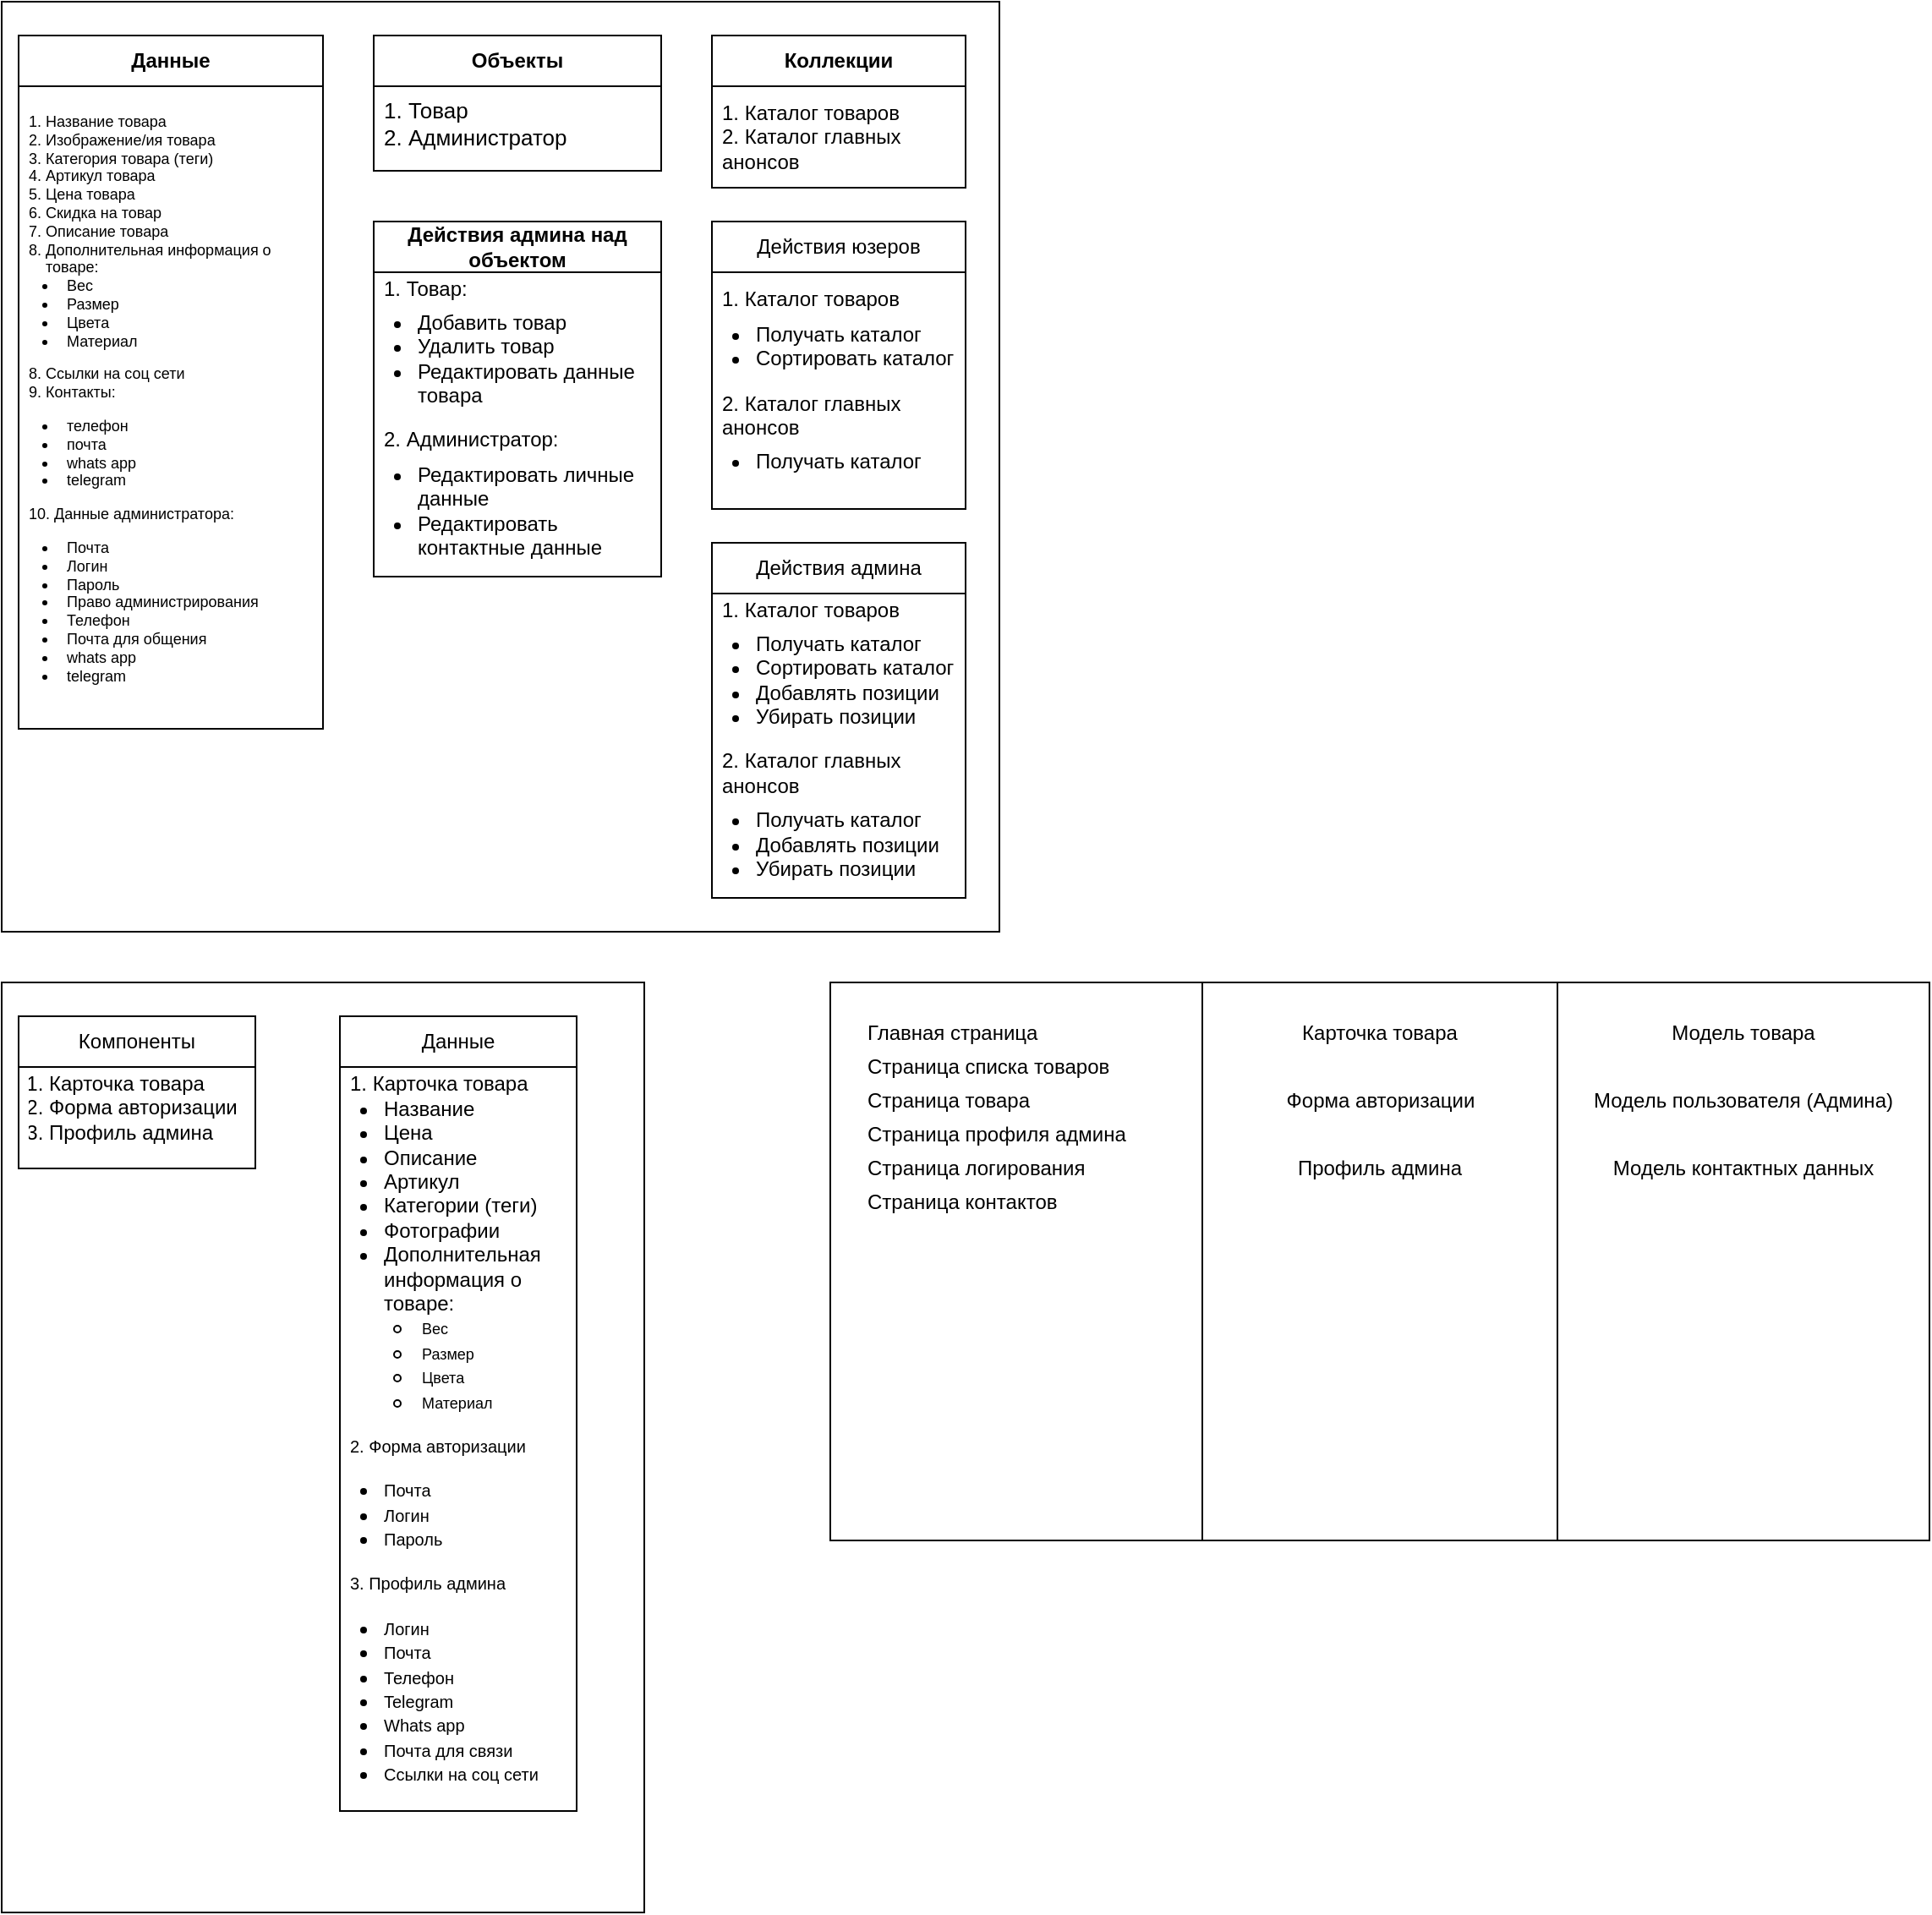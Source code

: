 <mxfile version="24.8.4">
  <diagram name="Страница — 1" id="TJOQguTnTOr0kiB2hh4c">
    <mxGraphModel dx="1155" dy="639" grid="1" gridSize="10" guides="1" tooltips="1" connect="1" arrows="1" fold="1" page="1" pageScale="1" pageWidth="827" pageHeight="1169" math="0" shadow="0">
      <root>
        <mxCell id="0" />
        <mxCell id="1" parent="0" />
        <mxCell id="9_OCXf4Tu1wS0NtNP51w-35" value="" style="rounded=0;whiteSpace=wrap;html=1;" vertex="1" parent="1">
          <mxGeometry x="10" y="70" width="590" height="550" as="geometry" />
        </mxCell>
        <mxCell id="9_OCXf4Tu1wS0NtNP51w-33" value="" style="rounded=0;whiteSpace=wrap;html=1;" vertex="1" parent="1">
          <mxGeometry x="10" y="650" width="380" height="550" as="geometry" />
        </mxCell>
        <mxCell id="9_OCXf4Tu1wS0NtNP51w-1" value="&lt;b&gt;Данные&lt;/b&gt;" style="swimlane;fontStyle=0;childLayout=stackLayout;horizontal=1;startSize=30;horizontalStack=0;resizeParent=1;resizeParentMax=0;resizeLast=0;collapsible=1;marginBottom=0;whiteSpace=wrap;html=1;" vertex="1" parent="1">
          <mxGeometry x="20" y="90" width="180" height="410" as="geometry">
            <mxRectangle x="20" y="90" width="90" height="30" as="alternateBounds" />
          </mxGeometry>
        </mxCell>
        <mxCell id="9_OCXf4Tu1wS0NtNP51w-2" value="&lt;p style=&quot;font-size: 8px;&quot;&gt;&lt;/p&gt;&lt;ol style=&quot;padding-left: 10px; padding-bottom: 0px; margin-bottom: 0px; font-size: 9px;&quot;&gt;&lt;li&gt;&lt;font style=&quot;font-size: 9px;&quot;&gt;Название товара&lt;/font&gt;&lt;/li&gt;&lt;li&gt;&lt;font style=&quot;font-size: 9px;&quot;&gt;Изображение/ия товара&lt;/font&gt;&lt;/li&gt;&lt;li&gt;&lt;font style=&quot;font-size: 9px;&quot;&gt;Категория товара (теги)&lt;/font&gt;&lt;/li&gt;&lt;li&gt;&lt;font style=&quot;font-size: 9px;&quot;&gt;Артикул товара&lt;/font&gt;&lt;/li&gt;&lt;li&gt;&lt;font style=&quot;font-size: 9px;&quot;&gt;Цена товара&lt;/font&gt;&lt;/li&gt;&lt;li&gt;&lt;font style=&quot;font-size: 9px;&quot;&gt;Скидка на товар&lt;/font&gt;&lt;/li&gt;&lt;li&gt;&lt;font style=&quot;font-size: 9px;&quot;&gt;Описание товара&lt;/font&gt;&lt;/li&gt;&lt;li&gt;&lt;font style=&quot;font-size: 9px;&quot;&gt;Дополнительная информация о товаре:&lt;/font&gt;&lt;/li&gt;&lt;/ol&gt;&lt;ul style=&quot;padding-left: 20px; margin-top: 0px; margin-left: 0px; font-size: 9px;&quot;&gt;&lt;li&gt;&lt;font style=&quot;font-size: 9px;&quot;&gt;&amp;nbsp;Вес&lt;/font&gt;&lt;/li&gt;&lt;li&gt;&lt;font style=&quot;font-size: 9px;&quot;&gt;&amp;nbsp;Размер&lt;/font&gt;&lt;/li&gt;&lt;li&gt;&lt;font style=&quot;font-size: 9px;&quot;&gt;&amp;nbsp;Цвета&lt;/font&gt;&lt;/li&gt;&lt;li&gt;&lt;font style=&quot;font-size: 9px;&quot;&gt;&amp;nbsp;Материал&lt;/font&gt;&lt;/li&gt;&lt;/ul&gt;&lt;font style=&quot;font-size: 9px;&quot;&gt;&lt;span style=&quot;background-color: initial;&quot;&gt;8. Ссылки на соц сети&lt;/span&gt;&lt;br&gt;&lt;span style=&quot;background-color: initial;&quot;&gt;9. Контакты:&lt;/span&gt;&lt;br&gt;&lt;/font&gt;&lt;p style=&quot;font-size: 9px;&quot;&gt;&lt;/p&gt;&lt;p style=&quot;line-height: 120%; font-size: 9px;&quot;&gt;&lt;/p&gt;&lt;ul style=&quot;padding-left: 20px; margin-top: 0px; margin-bottom: 0px; line-height: 120%; font-size: 9px;&quot;&gt;&lt;li&gt;&lt;font style=&quot;font-size: 9px;&quot;&gt;&amp;nbsp;телефон&lt;/font&gt;&lt;/li&gt;&lt;li&gt;&lt;font style=&quot;font-size: 9px;&quot;&gt;&amp;nbsp;почта&lt;/font&gt;&lt;/li&gt;&lt;li&gt;&lt;font style=&quot;font-size: 9px;&quot;&gt;&amp;nbsp;whats app&lt;/font&gt;&lt;/li&gt;&lt;li&gt;&lt;font style=&quot;font-size: 9px;&quot;&gt;&amp;nbsp;telegram&lt;/font&gt;&lt;/li&gt;&lt;/ul&gt;&lt;p style=&quot;font-size: 9px;&quot;&gt;&lt;/p&gt;&lt;p style=&quot;font-size: 9px;&quot;&gt;&lt;font style=&quot;font-size: 9px;&quot;&gt;10. Данные администратора:&lt;/font&gt;&lt;/p&gt;&lt;p style=&quot;font-size: 9px;&quot;&gt;&lt;/p&gt;&lt;ul style=&quot;padding-left: 20px; font-size: 9px;&quot;&gt;&lt;li&gt;&lt;font style=&quot;font-size: 9px;&quot;&gt;&amp;nbsp;Почта&lt;/font&gt;&lt;/li&gt;&lt;li&gt;&lt;font style=&quot;font-size: 9px;&quot;&gt;&amp;nbsp;Логин&lt;/font&gt;&lt;/li&gt;&lt;li&gt;&lt;font style=&quot;font-size: 9px;&quot;&gt;&amp;nbsp;Пароль&lt;/font&gt;&lt;/li&gt;&lt;li&gt;&amp;nbsp;Право администрирования&amp;nbsp;&lt;/li&gt;&lt;li&gt;&lt;font style=&quot;font-size: 9px;&quot;&gt;&amp;nbsp;Телефон&lt;/font&gt;&lt;/li&gt;&lt;li&gt;&lt;font style=&quot;font-size: 9px;&quot;&gt;&amp;nbsp;Почта для общения&lt;/font&gt;&lt;/li&gt;&lt;li&gt;&lt;font style=&quot;font-size: 9px;&quot;&gt;&amp;nbsp;whats app&lt;/font&gt;&lt;/li&gt;&lt;li&gt;&lt;font style=&quot;font-size: 9px;&quot;&gt;&amp;nbsp;telegram&lt;/font&gt;&lt;/li&gt;&lt;/ul&gt;&lt;p&gt;&lt;/p&gt;" style="text;strokeColor=none;fillColor=none;align=left;verticalAlign=top;spacingLeft=4;spacingRight=4;overflow=hidden;points=[[0,0.5],[1,0.5]];portConstraint=eastwest;rotatable=0;whiteSpace=wrap;html=1;fontSize=8;" vertex="1" parent="9_OCXf4Tu1wS0NtNP51w-1">
          <mxGeometry y="30" width="180" height="380" as="geometry" />
        </mxCell>
        <mxCell id="9_OCXf4Tu1wS0NtNP51w-5" value="&lt;b&gt;Объекты&lt;/b&gt;" style="swimlane;fontStyle=0;childLayout=stackLayout;horizontal=1;startSize=30;horizontalStack=0;resizeParent=1;resizeParentMax=0;resizeLast=0;collapsible=1;marginBottom=0;whiteSpace=wrap;html=1;align=center;" vertex="1" parent="1">
          <mxGeometry x="230" y="90" width="170" height="80" as="geometry" />
        </mxCell>
        <mxCell id="9_OCXf4Tu1wS0NtNP51w-6" value="&lt;span style=&quot;background-color: initial; font-size: 13px;&quot;&gt;1. Товар&lt;/span&gt;&lt;br style=&quot;font-size: 13px;&quot;&gt;&lt;span style=&quot;background-color: initial; font-size: 13px;&quot;&gt;2. Администратор&lt;/span&gt;" style="text;strokeColor=none;fillColor=none;align=left;verticalAlign=top;spacingLeft=4;spacingRight=4;overflow=hidden;points=[[0,0.5],[1,0.5]];portConstraint=eastwest;rotatable=0;whiteSpace=wrap;html=1;fontSize=13;" vertex="1" parent="9_OCXf4Tu1wS0NtNP51w-5">
          <mxGeometry y="30" width="170" height="50" as="geometry" />
        </mxCell>
        <mxCell id="9_OCXf4Tu1wS0NtNP51w-9" value="&lt;b&gt;Коллекции&lt;/b&gt;" style="swimlane;fontStyle=0;childLayout=stackLayout;horizontal=1;startSize=30;horizontalStack=0;resizeParent=1;resizeParentMax=0;resizeLast=0;collapsible=1;marginBottom=0;whiteSpace=wrap;html=1;" vertex="1" parent="1">
          <mxGeometry x="430" y="90" width="150" height="90" as="geometry" />
        </mxCell>
        <mxCell id="9_OCXf4Tu1wS0NtNP51w-10" value="1. Каталог товаров&lt;div&gt;2. Каталог главных анонсов&lt;/div&gt;" style="text;strokeColor=none;fillColor=none;align=left;verticalAlign=middle;spacingLeft=4;spacingRight=4;overflow=hidden;points=[[0,0.5],[1,0.5]];portConstraint=eastwest;rotatable=0;whiteSpace=wrap;html=1;" vertex="1" parent="9_OCXf4Tu1wS0NtNP51w-9">
          <mxGeometry y="30" width="150" height="60" as="geometry" />
        </mxCell>
        <mxCell id="9_OCXf4Tu1wS0NtNP51w-13" value="&lt;b&gt;Действия админа над объектом&lt;/b&gt;" style="swimlane;fontStyle=0;childLayout=stackLayout;horizontal=1;startSize=30;horizontalStack=0;resizeParent=1;resizeParentMax=0;resizeLast=0;collapsible=1;marginBottom=0;whiteSpace=wrap;html=1;" vertex="1" parent="1">
          <mxGeometry x="230" y="200" width="170" height="210" as="geometry" />
        </mxCell>
        <mxCell id="9_OCXf4Tu1wS0NtNP51w-14" value="&lt;span style=&quot;background-color: initial;&quot;&gt;1. Товар:&lt;/span&gt;&lt;div&gt;&lt;ul style=&quot;padding-left: 20px; margin-top: 6px;&quot;&gt;&lt;li&gt;Добавить товар&lt;/li&gt;&lt;li&gt;Удалить товар&lt;/li&gt;&lt;li&gt;Редактировать данные товара&lt;/li&gt;&lt;/ul&gt;2. Администратор:&lt;/div&gt;&lt;div&gt;&lt;ul style=&quot;padding-left: 20px; margin-top: 6px;&quot;&gt;&lt;li&gt;Редактировать личные данные&lt;/li&gt;&lt;li&gt;Редактировать контактные данные&amp;nbsp;&lt;/li&gt;&lt;/ul&gt;&lt;/div&gt;" style="text;strokeColor=none;fillColor=none;align=left;verticalAlign=middle;spacingLeft=4;spacingRight=4;overflow=hidden;points=[[0,0.5],[1,0.5]];portConstraint=eastwest;rotatable=0;whiteSpace=wrap;html=1;" vertex="1" parent="9_OCXf4Tu1wS0NtNP51w-13">
          <mxGeometry y="30" width="170" height="180" as="geometry" />
        </mxCell>
        <mxCell id="9_OCXf4Tu1wS0NtNP51w-17" value="Действия юзеров" style="swimlane;fontStyle=0;childLayout=stackLayout;horizontal=1;startSize=30;horizontalStack=0;resizeParent=1;resizeParentMax=0;resizeLast=0;collapsible=1;marginBottom=0;whiteSpace=wrap;html=1;" vertex="1" parent="1">
          <mxGeometry x="430" y="200" width="150" height="170" as="geometry" />
        </mxCell>
        <mxCell id="9_OCXf4Tu1wS0NtNP51w-20" value="1. Каталог товаров&lt;br&gt;&lt;ul style=&quot;padding-left: 20px; margin-top: 6px;&quot;&gt;&lt;li&gt;Получать каталог&lt;/li&gt;&lt;li&gt;Сортировать каталог&lt;/li&gt;&lt;/ul&gt;&lt;div&gt;2. Каталог главных анонсов&lt;/div&gt;&lt;div&gt;&lt;ul style=&quot;padding-left: 20px; margin-top: 6px;&quot;&gt;&lt;li&gt;Получать каталог&lt;/li&gt;&lt;/ul&gt;&lt;/div&gt;" style="text;strokeColor=none;fillColor=none;align=left;verticalAlign=middle;spacingLeft=4;spacingRight=4;overflow=hidden;points=[[0,0.5],[1,0.5]];portConstraint=eastwest;rotatable=0;whiteSpace=wrap;html=1;" vertex="1" parent="9_OCXf4Tu1wS0NtNP51w-17">
          <mxGeometry y="30" width="150" height="140" as="geometry" />
        </mxCell>
        <mxCell id="9_OCXf4Tu1wS0NtNP51w-21" value="Действия админа" style="swimlane;fontStyle=0;childLayout=stackLayout;horizontal=1;startSize=30;horizontalStack=0;resizeParent=1;resizeParentMax=0;resizeLast=0;collapsible=1;marginBottom=0;whiteSpace=wrap;html=1;" vertex="1" parent="1">
          <mxGeometry x="430" y="390" width="150" height="210" as="geometry" />
        </mxCell>
        <mxCell id="9_OCXf4Tu1wS0NtNP51w-22" value="1. Каталог товаров&lt;br&gt;&lt;ul style=&quot;padding-left: 20px; margin-top: 6px;&quot;&gt;&lt;li&gt;Получать каталог&lt;/li&gt;&lt;li&gt;Сортировать каталог&lt;/li&gt;&lt;li&gt;Добавлять позиции&lt;/li&gt;&lt;li&gt;Убирать позиции&lt;/li&gt;&lt;/ul&gt;&lt;div&gt;2. Каталог главных анонсов&lt;/div&gt;&lt;div&gt;&lt;ul style=&quot;padding-left: 20px; margin-top: 6px;&quot;&gt;&lt;li&gt;Получать каталог&lt;/li&gt;&lt;li&gt;Добавлять позиции&lt;/li&gt;&lt;li&gt;Убирать позиции&lt;/li&gt;&lt;/ul&gt;&lt;/div&gt;" style="text;strokeColor=none;fillColor=none;align=left;verticalAlign=middle;spacingLeft=4;spacingRight=4;overflow=hidden;points=[[0,0.5],[1,0.5]];portConstraint=eastwest;rotatable=0;whiteSpace=wrap;html=1;" vertex="1" parent="9_OCXf4Tu1wS0NtNP51w-21">
          <mxGeometry y="30" width="150" height="180" as="geometry" />
        </mxCell>
        <mxCell id="9_OCXf4Tu1wS0NtNP51w-25" value="Компоненты" style="swimlane;fontStyle=0;childLayout=stackLayout;horizontal=1;startSize=30;horizontalStack=0;resizeParent=1;resizeParentMax=0;resizeLast=0;collapsible=1;marginBottom=0;whiteSpace=wrap;html=1;" vertex="1" parent="1">
          <mxGeometry x="20" y="670" width="140" height="90" as="geometry" />
        </mxCell>
        <mxCell id="9_OCXf4Tu1wS0NtNP51w-26" value="&lt;ol style=&quot;padding-left: 12px; margin-top: 0px;&quot;&gt;&lt;li&gt;Карточка товара&lt;/li&gt;&lt;li&gt;Форма авторизации&lt;/li&gt;&lt;li&gt;Профиль админа&lt;/li&gt;&lt;/ol&gt;" style="text;strokeColor=none;fillColor=none;align=left;verticalAlign=middle;spacingLeft=4;spacingRight=4;overflow=hidden;points=[[0,0.5],[1,0.5]];portConstraint=eastwest;rotatable=0;whiteSpace=wrap;html=1;" vertex="1" parent="9_OCXf4Tu1wS0NtNP51w-25">
          <mxGeometry y="30" width="140" height="60" as="geometry" />
        </mxCell>
        <mxCell id="9_OCXf4Tu1wS0NtNP51w-29" value="Данные" style="swimlane;fontStyle=0;childLayout=stackLayout;horizontal=1;startSize=30;horizontalStack=0;resizeParent=1;resizeParentMax=0;resizeLast=0;collapsible=1;marginBottom=0;whiteSpace=wrap;html=1;" vertex="1" parent="1">
          <mxGeometry x="210" y="670" width="140" height="470" as="geometry" />
        </mxCell>
        <mxCell id="9_OCXf4Tu1wS0NtNP51w-32" value="1. Карточка товара&lt;div&gt;&lt;ul style=&quot;padding-left: 20px; margin-top: 0px;&quot;&gt;&lt;li&gt;Название&lt;/li&gt;&lt;li&gt;Цена&lt;/li&gt;&lt;li&gt;Описание&lt;/li&gt;&lt;li&gt;Артикул&lt;/li&gt;&lt;li&gt;Категории (теги)&lt;/li&gt;&lt;li&gt;Фотографии&lt;/li&gt;&lt;li&gt;Дополнительная информация о товаре:&lt;/li&gt;&lt;ul style=&quot;padding-left: 20px;&quot;&gt;&lt;li&gt;&lt;span style=&quot;background-color: initial; font-size: 9px;&quot;&gt;&amp;nbsp;Вес&lt;/span&gt;&lt;/li&gt;&lt;li&gt;&lt;span style=&quot;background-color: initial; font-size: 9px;&quot;&gt;&amp;nbsp;Размер&lt;/span&gt;&lt;/li&gt;&lt;li&gt;&lt;span style=&quot;background-color: initial; font-size: 9px;&quot;&gt;&amp;nbsp;Цвета&lt;/span&gt;&lt;/li&gt;&lt;li&gt;&lt;span style=&quot;background-color: initial; font-size: 9px;&quot;&gt;&amp;nbsp;Материал&lt;/span&gt;&lt;/li&gt;&lt;/ul&gt;&lt;/ul&gt;&lt;div&gt;&lt;font size=&quot;1&quot;&gt;2. Форма авторизации&lt;/font&gt;&lt;/div&gt;&lt;/div&gt;&lt;div&gt;&lt;ul style=&quot;padding-left: 20px;&quot;&gt;&lt;li&gt;&lt;font size=&quot;1&quot;&gt;Почта&lt;/font&gt;&lt;/li&gt;&lt;li&gt;&lt;font size=&quot;1&quot;&gt;Логин&lt;/font&gt;&lt;/li&gt;&lt;li&gt;&lt;font size=&quot;1&quot;&gt;Пароль&lt;/font&gt;&lt;/li&gt;&lt;/ul&gt;&lt;div&gt;&lt;font size=&quot;1&quot;&gt;3. Профиль админа&lt;/font&gt;&lt;/div&gt;&lt;/div&gt;&lt;div&gt;&lt;ul style=&quot;padding-left: 20px;&quot;&gt;&lt;li&gt;&lt;font size=&quot;1&quot;&gt;Логин&lt;/font&gt;&lt;/li&gt;&lt;li&gt;&lt;font size=&quot;1&quot;&gt;Почта&lt;/font&gt;&lt;/li&gt;&lt;li&gt;&lt;font size=&quot;1&quot;&gt;Телефон&lt;/font&gt;&lt;/li&gt;&lt;li&gt;&lt;font size=&quot;1&quot;&gt;Telegram&lt;/font&gt;&lt;/li&gt;&lt;li&gt;&lt;font size=&quot;1&quot;&gt;Whats app&lt;/font&gt;&lt;/li&gt;&lt;li&gt;&lt;font size=&quot;1&quot;&gt;Почта для связи&lt;/font&gt;&lt;/li&gt;&lt;li&gt;&lt;font size=&quot;1&quot;&gt;Ссылки на соц сети&lt;/font&gt;&lt;/li&gt;&lt;/ul&gt;&lt;/div&gt;" style="text;strokeColor=none;fillColor=none;align=left;verticalAlign=middle;spacingLeft=4;spacingRight=4;overflow=hidden;points=[[0,0.5],[1,0.5]];portConstraint=eastwest;rotatable=0;whiteSpace=wrap;html=1;" vertex="1" parent="9_OCXf4Tu1wS0NtNP51w-29">
          <mxGeometry y="30" width="140" height="440" as="geometry" />
        </mxCell>
        <mxCell id="9_OCXf4Tu1wS0NtNP51w-38" value="" style="rounded=0;whiteSpace=wrap;html=1;" vertex="1" parent="1">
          <mxGeometry x="500" y="650" width="650" height="330" as="geometry" />
        </mxCell>
        <mxCell id="9_OCXf4Tu1wS0NtNP51w-39" value="" style="rounded=0;whiteSpace=wrap;html=1;align=left;" vertex="1" parent="1">
          <mxGeometry x="500" y="650" width="220" height="330" as="geometry" />
        </mxCell>
        <mxCell id="9_OCXf4Tu1wS0NtNP51w-40" value="" style="rounded=0;whiteSpace=wrap;html=1;" vertex="1" parent="1">
          <mxGeometry x="930" y="650" width="220" height="330" as="geometry" />
        </mxCell>
        <mxCell id="9_OCXf4Tu1wS0NtNP51w-42" value="&lt;span style=&quot;background-color: initial;&quot;&gt;Страница профиля админа&lt;/span&gt;" style="text;html=1;align=left;verticalAlign=middle;whiteSpace=wrap;rounded=0;" vertex="1" parent="1">
          <mxGeometry x="520" y="730" width="160" height="20" as="geometry" />
        </mxCell>
        <mxCell id="9_OCXf4Tu1wS0NtNP51w-43" value="&lt;span style=&quot;&quot;&gt;Страница логирования&lt;/span&gt;" style="text;html=1;align=left;verticalAlign=middle;whiteSpace=wrap;rounded=0;" vertex="1" parent="1">
          <mxGeometry x="520" y="750" width="150" height="20" as="geometry" />
        </mxCell>
        <mxCell id="9_OCXf4Tu1wS0NtNP51w-44" value="&lt;span style=&quot;background-color: initial;&quot;&gt;Страница товара&lt;/span&gt;" style="text;html=1;align=left;verticalAlign=middle;whiteSpace=wrap;rounded=0;" vertex="1" parent="1">
          <mxGeometry x="520" y="710" width="160" height="20" as="geometry" />
        </mxCell>
        <mxCell id="9_OCXf4Tu1wS0NtNP51w-45" value="Страница списка товаров" style="text;html=1;align=left;verticalAlign=middle;whiteSpace=wrap;rounded=0;" vertex="1" parent="1">
          <mxGeometry x="520" y="690" width="160" height="20" as="geometry" />
        </mxCell>
        <mxCell id="9_OCXf4Tu1wS0NtNP51w-46" value="Главная страница" style="text;html=1;align=left;verticalAlign=middle;whiteSpace=wrap;rounded=0;" vertex="1" parent="1">
          <mxGeometry x="520" y="670" width="150" height="20" as="geometry" />
        </mxCell>
        <mxCell id="9_OCXf4Tu1wS0NtNP51w-47" value="Карточка товара" style="text;html=1;align=center;verticalAlign=middle;whiteSpace=wrap;rounded=0;" vertex="1" parent="1">
          <mxGeometry x="755" y="670" width="140" height="20" as="geometry" />
        </mxCell>
        <mxCell id="9_OCXf4Tu1wS0NtNP51w-48" value="Модель товара" style="text;html=1;align=center;verticalAlign=middle;whiteSpace=wrap;rounded=0;" vertex="1" parent="1">
          <mxGeometry x="990" y="670" width="100" height="20" as="geometry" />
        </mxCell>
        <mxCell id="9_OCXf4Tu1wS0NtNP51w-49" value="Форма авторизации" style="text;html=1;align=center;verticalAlign=middle;whiteSpace=wrap;rounded=0;" vertex="1" parent="1">
          <mxGeometry x="767.5" y="710" width="115" height="20" as="geometry" />
        </mxCell>
        <mxCell id="9_OCXf4Tu1wS0NtNP51w-50" value="Модель пользователя (Админа)" style="text;html=1;align=center;verticalAlign=middle;whiteSpace=wrap;rounded=0;" vertex="1" parent="1">
          <mxGeometry x="950" y="710" width="180" height="20" as="geometry" />
        </mxCell>
        <mxCell id="9_OCXf4Tu1wS0NtNP51w-52" value="Профиль админа" style="text;html=1;align=center;verticalAlign=middle;whiteSpace=wrap;rounded=0;" vertex="1" parent="1">
          <mxGeometry x="750" y="752.5" width="150" height="15" as="geometry" />
        </mxCell>
        <mxCell id="9_OCXf4Tu1wS0NtNP51w-53" value="&lt;span style=&quot;&quot;&gt;Страница контактов&lt;/span&gt;" style="text;html=1;align=left;verticalAlign=middle;whiteSpace=wrap;rounded=0;" vertex="1" parent="1">
          <mxGeometry x="520" y="770" width="150" height="20" as="geometry" />
        </mxCell>
        <mxCell id="9_OCXf4Tu1wS0NtNP51w-54" value="Модель контактных данных" style="text;html=1;align=center;verticalAlign=middle;whiteSpace=wrap;rounded=0;" vertex="1" parent="1">
          <mxGeometry x="955" y="750" width="170" height="20" as="geometry" />
        </mxCell>
      </root>
    </mxGraphModel>
  </diagram>
</mxfile>
